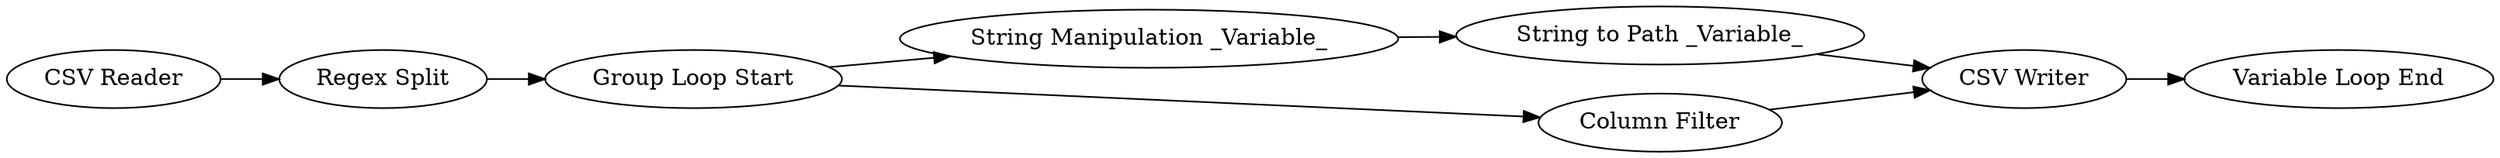 digraph {
	1 [label="CSV Reader"]
	2 [label="Regex Split"]
	3 [label="Group Loop Start"]
	4 [label="Variable Loop End"]
	5 [label="CSV Writer"]
	6 [label="String Manipulation _Variable_"]
	7 [label="String to Path _Variable_"]
	8 [label="Column Filter"]
	1 -> 2
	2 -> 3
	3 -> 6
	3 -> 8
	5 -> 4
	6 -> 7
	7 -> 5
	8 -> 5
	rankdir=LR
}
